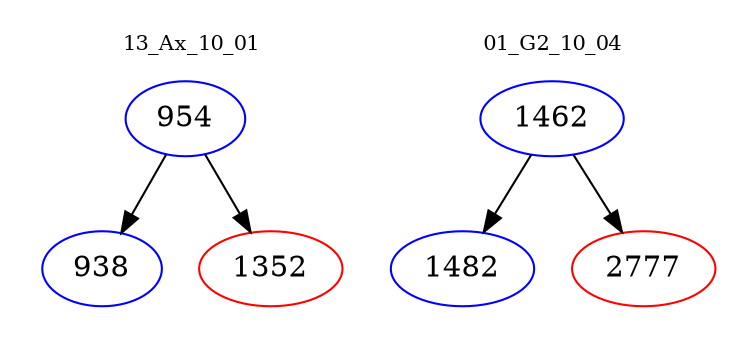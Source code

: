 digraph{
subgraph cluster_0 {
color = white
label = "13_Ax_10_01";
fontsize=10;
T0_954 [label="954", color="blue"]
T0_954 -> T0_938 [color="black"]
T0_938 [label="938", color="blue"]
T0_954 -> T0_1352 [color="black"]
T0_1352 [label="1352", color="red"]
}
subgraph cluster_1 {
color = white
label = "01_G2_10_04";
fontsize=10;
T1_1462 [label="1462", color="blue"]
T1_1462 -> T1_1482 [color="black"]
T1_1482 [label="1482", color="blue"]
T1_1462 -> T1_2777 [color="black"]
T1_2777 [label="2777", color="red"]
}
}
